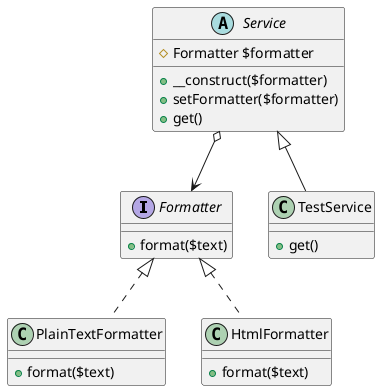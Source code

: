 @startuml
interface Formatter {
    + format($text)
}

class PlainTextFormatter {
    + format($text)
}

class HtmlFormatter {
    + format($text)
}

Formatter <|.. PlainTextFormatter
Formatter <|.. HtmlFormatter

abstract class Service {
    # Formatter $formatter
    + __construct($formatter)
    + setFormatter($formatter)
    + get()
}

class TestService {
    + get()
}

Service <|-- TestService
Service o--> Formatter
@enduml